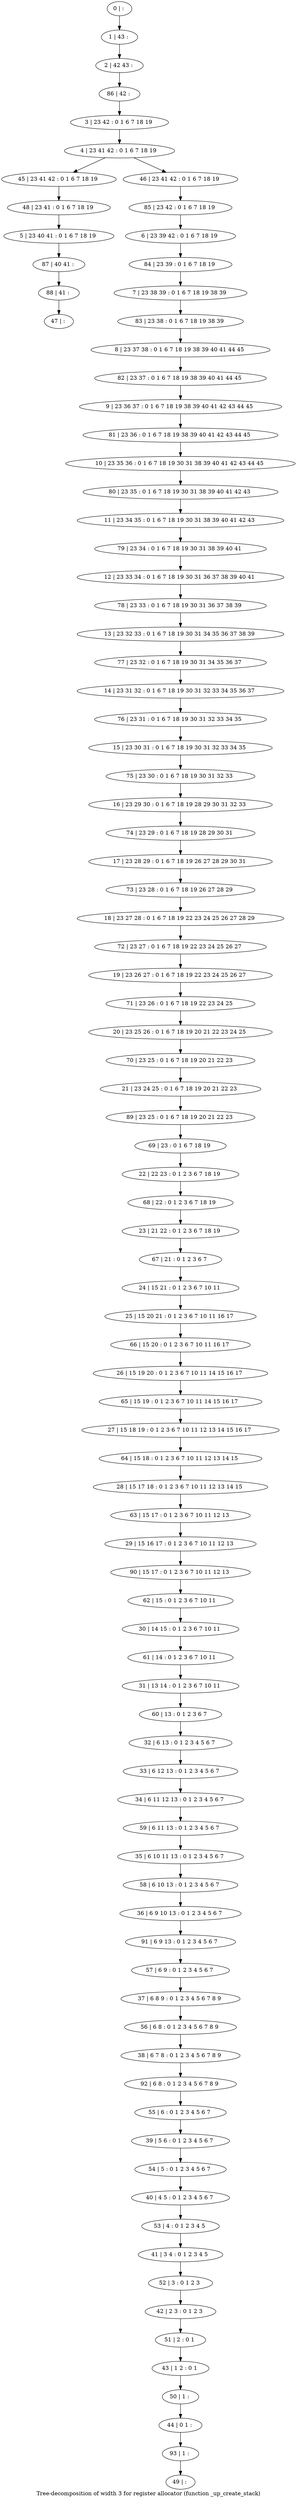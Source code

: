 digraph G {
graph [label="Tree-decomposition of width 3 for register allocator (function _up_create_stack)"]
0[label="0 | : "];
1[label="1 | 43 : "];
2[label="2 | 42 43 : "];
3[label="3 | 23 42 : 0 1 6 7 18 19 "];
4[label="4 | 23 41 42 : 0 1 6 7 18 19 "];
5[label="5 | 23 40 41 : 0 1 6 7 18 19 "];
6[label="6 | 23 39 42 : 0 1 6 7 18 19 "];
7[label="7 | 23 38 39 : 0 1 6 7 18 19 38 39 "];
8[label="8 | 23 37 38 : 0 1 6 7 18 19 38 39 40 41 44 45 "];
9[label="9 | 23 36 37 : 0 1 6 7 18 19 38 39 40 41 42 43 44 45 "];
10[label="10 | 23 35 36 : 0 1 6 7 18 19 30 31 38 39 40 41 42 43 44 45 "];
11[label="11 | 23 34 35 : 0 1 6 7 18 19 30 31 38 39 40 41 42 43 "];
12[label="12 | 23 33 34 : 0 1 6 7 18 19 30 31 36 37 38 39 40 41 "];
13[label="13 | 23 32 33 : 0 1 6 7 18 19 30 31 34 35 36 37 38 39 "];
14[label="14 | 23 31 32 : 0 1 6 7 18 19 30 31 32 33 34 35 36 37 "];
15[label="15 | 23 30 31 : 0 1 6 7 18 19 30 31 32 33 34 35 "];
16[label="16 | 23 29 30 : 0 1 6 7 18 19 28 29 30 31 32 33 "];
17[label="17 | 23 28 29 : 0 1 6 7 18 19 26 27 28 29 30 31 "];
18[label="18 | 23 27 28 : 0 1 6 7 18 19 22 23 24 25 26 27 28 29 "];
19[label="19 | 23 26 27 : 0 1 6 7 18 19 22 23 24 25 26 27 "];
20[label="20 | 23 25 26 : 0 1 6 7 18 19 20 21 22 23 24 25 "];
21[label="21 | 23 24 25 : 0 1 6 7 18 19 20 21 22 23 "];
22[label="22 | 22 23 : 0 1 2 3 6 7 18 19 "];
23[label="23 | 21 22 : 0 1 2 3 6 7 18 19 "];
24[label="24 | 15 21 : 0 1 2 3 6 7 10 11 "];
25[label="25 | 15 20 21 : 0 1 2 3 6 7 10 11 16 17 "];
26[label="26 | 15 19 20 : 0 1 2 3 6 7 10 11 14 15 16 17 "];
27[label="27 | 15 18 19 : 0 1 2 3 6 7 10 11 12 13 14 15 16 17 "];
28[label="28 | 15 17 18 : 0 1 2 3 6 7 10 11 12 13 14 15 "];
29[label="29 | 15 16 17 : 0 1 2 3 6 7 10 11 12 13 "];
30[label="30 | 14 15 : 0 1 2 3 6 7 10 11 "];
31[label="31 | 13 14 : 0 1 2 3 6 7 10 11 "];
32[label="32 | 6 13 : 0 1 2 3 4 5 6 7 "];
33[label="33 | 6 12 13 : 0 1 2 3 4 5 6 7 "];
34[label="34 | 6 11 12 13 : 0 1 2 3 4 5 6 7 "];
35[label="35 | 6 10 11 13 : 0 1 2 3 4 5 6 7 "];
36[label="36 | 6 9 10 13 : 0 1 2 3 4 5 6 7 "];
37[label="37 | 6 8 9 : 0 1 2 3 4 5 6 7 8 9 "];
38[label="38 | 6 7 8 : 0 1 2 3 4 5 6 7 8 9 "];
39[label="39 | 5 6 : 0 1 2 3 4 5 6 7 "];
40[label="40 | 4 5 : 0 1 2 3 4 5 6 7 "];
41[label="41 | 3 4 : 0 1 2 3 4 5 "];
42[label="42 | 2 3 : 0 1 2 3 "];
43[label="43 | 1 2 : 0 1 "];
44[label="44 | 0 1 : "];
45[label="45 | 23 41 42 : 0 1 6 7 18 19 "];
46[label="46 | 23 41 42 : 0 1 6 7 18 19 "];
47[label="47 | : "];
48[label="48 | 23 41 : 0 1 6 7 18 19 "];
49[label="49 | : "];
50[label="50 | 1 : "];
51[label="51 | 2 : 0 1 "];
52[label="52 | 3 : 0 1 2 3 "];
53[label="53 | 4 : 0 1 2 3 4 5 "];
54[label="54 | 5 : 0 1 2 3 4 5 6 7 "];
55[label="55 | 6 : 0 1 2 3 4 5 6 7 "];
56[label="56 | 6 8 : 0 1 2 3 4 5 6 7 8 9 "];
57[label="57 | 6 9 : 0 1 2 3 4 5 6 7 "];
58[label="58 | 6 10 13 : 0 1 2 3 4 5 6 7 "];
59[label="59 | 6 11 13 : 0 1 2 3 4 5 6 7 "];
60[label="60 | 13 : 0 1 2 3 6 7 "];
61[label="61 | 14 : 0 1 2 3 6 7 10 11 "];
62[label="62 | 15 : 0 1 2 3 6 7 10 11 "];
63[label="63 | 15 17 : 0 1 2 3 6 7 10 11 12 13 "];
64[label="64 | 15 18 : 0 1 2 3 6 7 10 11 12 13 14 15 "];
65[label="65 | 15 19 : 0 1 2 3 6 7 10 11 14 15 16 17 "];
66[label="66 | 15 20 : 0 1 2 3 6 7 10 11 16 17 "];
67[label="67 | 21 : 0 1 2 3 6 7 "];
68[label="68 | 22 : 0 1 2 3 6 7 18 19 "];
69[label="69 | 23 : 0 1 6 7 18 19 "];
70[label="70 | 23 25 : 0 1 6 7 18 19 20 21 22 23 "];
71[label="71 | 23 26 : 0 1 6 7 18 19 22 23 24 25 "];
72[label="72 | 23 27 : 0 1 6 7 18 19 22 23 24 25 26 27 "];
73[label="73 | 23 28 : 0 1 6 7 18 19 26 27 28 29 "];
74[label="74 | 23 29 : 0 1 6 7 18 19 28 29 30 31 "];
75[label="75 | 23 30 : 0 1 6 7 18 19 30 31 32 33 "];
76[label="76 | 23 31 : 0 1 6 7 18 19 30 31 32 33 34 35 "];
77[label="77 | 23 32 : 0 1 6 7 18 19 30 31 34 35 36 37 "];
78[label="78 | 23 33 : 0 1 6 7 18 19 30 31 36 37 38 39 "];
79[label="79 | 23 34 : 0 1 6 7 18 19 30 31 38 39 40 41 "];
80[label="80 | 23 35 : 0 1 6 7 18 19 30 31 38 39 40 41 42 43 "];
81[label="81 | 23 36 : 0 1 6 7 18 19 38 39 40 41 42 43 44 45 "];
82[label="82 | 23 37 : 0 1 6 7 18 19 38 39 40 41 44 45 "];
83[label="83 | 23 38 : 0 1 6 7 18 19 38 39 "];
84[label="84 | 23 39 : 0 1 6 7 18 19 "];
85[label="85 | 23 42 : 0 1 6 7 18 19 "];
86[label="86 | 42 : "];
87[label="87 | 40 41 : "];
88[label="88 | 41 : "];
89[label="89 | 23 25 : 0 1 6 7 18 19 20 21 22 23 "];
90[label="90 | 15 17 : 0 1 2 3 6 7 10 11 12 13 "];
91[label="91 | 6 9 13 : 0 1 2 3 4 5 6 7 "];
92[label="92 | 6 8 : 0 1 2 3 4 5 6 7 8 9 "];
93[label="93 | 1 : "];
0->1 ;
1->2 ;
3->4 ;
24->25 ;
32->33 ;
33->34 ;
4->45 ;
4->46 ;
48->5 ;
45->48 ;
50->44 ;
43->50 ;
51->43 ;
42->51 ;
52->42 ;
41->52 ;
53->41 ;
40->53 ;
54->40 ;
39->54 ;
55->39 ;
56->38 ;
37->56 ;
57->37 ;
58->36 ;
35->58 ;
59->35 ;
34->59 ;
60->32 ;
31->60 ;
61->31 ;
30->61 ;
62->30 ;
63->29 ;
28->63 ;
64->28 ;
27->64 ;
65->27 ;
26->65 ;
66->26 ;
25->66 ;
67->24 ;
23->67 ;
68->23 ;
22->68 ;
69->22 ;
70->21 ;
20->70 ;
71->20 ;
19->71 ;
72->19 ;
18->72 ;
73->18 ;
17->73 ;
74->17 ;
16->74 ;
75->16 ;
15->75 ;
76->15 ;
14->76 ;
77->14 ;
13->77 ;
78->13 ;
12->78 ;
79->12 ;
11->79 ;
80->11 ;
10->80 ;
81->10 ;
9->81 ;
82->9 ;
8->82 ;
83->8 ;
7->83 ;
84->7 ;
6->84 ;
85->6 ;
46->85 ;
86->3 ;
2->86 ;
5->87 ;
88->47 ;
87->88 ;
89->69 ;
21->89 ;
90->62 ;
29->90 ;
91->57 ;
36->91 ;
92->55 ;
38->92 ;
93->49 ;
44->93 ;
}
